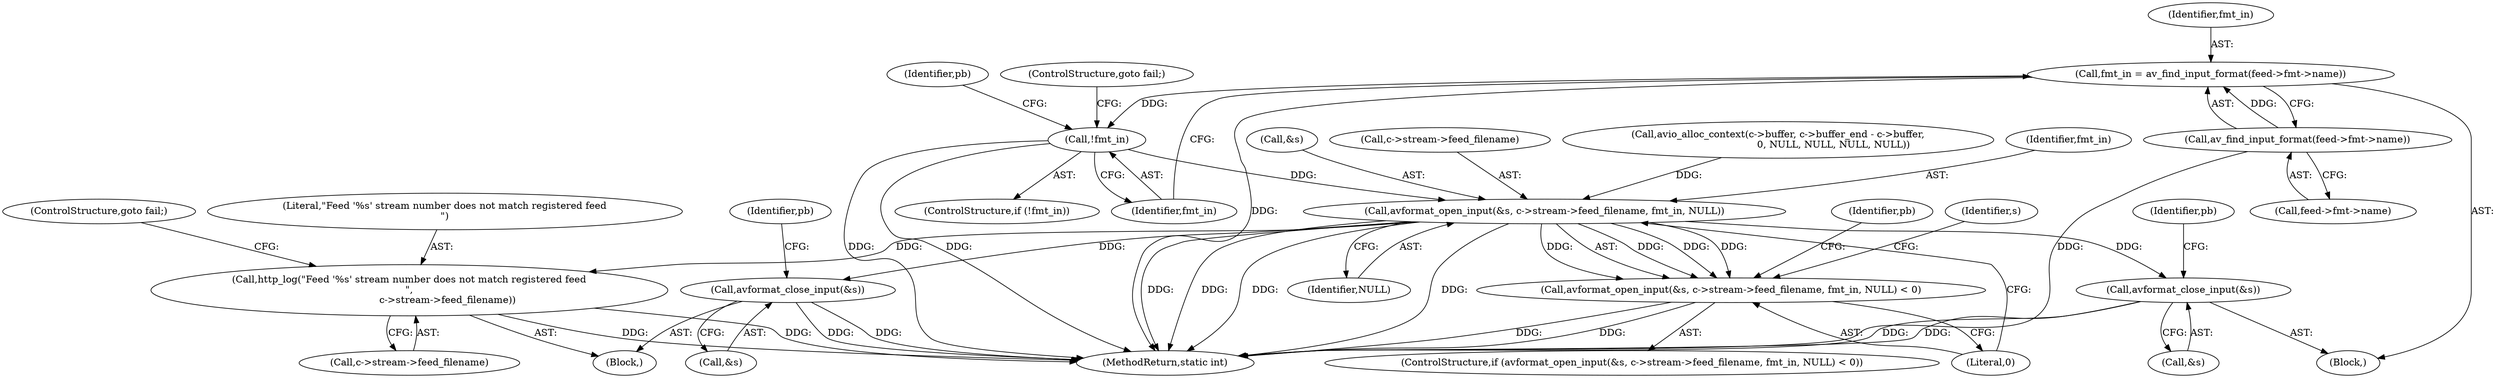 digraph "0_FFmpeg_a5d25faa3f4b18dac737fdb35d0dd68eb0dc2156@pointer" {
"1000527" [label="(Call,fmt_in = av_find_input_format(feed->fmt->name))"];
"1000529" [label="(Call,av_find_input_format(feed->fmt->name))"];
"1000536" [label="(Call,!fmt_in)"];
"1000573" [label="(Call,avformat_open_input(&s, c->stream->feed_filename, fmt_in, NULL))"];
"1000572" [label="(Call,avformat_open_input(&s, c->stream->feed_filename, fmt_in, NULL) < 0)"];
"1000598" [label="(Call,avformat_close_input(&s))"];
"1000604" [label="(Call,http_log(\"Feed '%s' stream number does not match registered feed\n\",\n                         c->stream->feed_filename))"];
"1000654" [label="(Call,avformat_close_input(&s))"];
"1000655" [label="(Call,&s)"];
"1000541" [label="(Call,avio_alloc_context(c->buffer, c->buffer_end - c->buffer,\n                                    0, NULL, NULL, NULL, NULL))"];
"1000597" [label="(Block,)"];
"1000592" [label="(Identifier,s)"];
"1000603" [label="(Identifier,pb)"];
"1000536" [label="(Call,!fmt_in)"];
"1000598" [label="(Call,avformat_close_input(&s))"];
"1000587" [label="(Identifier,pb)"];
"1000529" [label="(Call,av_find_input_format(feed->fmt->name))"];
"1000571" [label="(ControlStructure,if (avformat_open_input(&s, c->stream->feed_filename, fmt_in, NULL) < 0))"];
"1000659" [label="(Identifier,pb)"];
"1000654" [label="(Call,avformat_close_input(&s))"];
"1000527" [label="(Call,fmt_in = av_find_input_format(feed->fmt->name))"];
"1000573" [label="(Call,avformat_open_input(&s, c->stream->feed_filename, fmt_in, NULL))"];
"1000540" [label="(Identifier,pb)"];
"1000581" [label="(Identifier,fmt_in)"];
"1000599" [label="(Call,&s)"];
"1000605" [label="(Literal,\"Feed '%s' stream number does not match registered feed\n\")"];
"1000537" [label="(Identifier,fmt_in)"];
"1000538" [label="(ControlStructure,goto fail;)"];
"1000606" [label="(Call,c->stream->feed_filename)"];
"1000574" [label="(Call,&s)"];
"1000718" [label="(MethodReturn,static int)"];
"1000515" [label="(Block,)"];
"1000576" [label="(Call,c->stream->feed_filename)"];
"1000528" [label="(Identifier,fmt_in)"];
"1000604" [label="(Call,http_log(\"Feed '%s' stream number does not match registered feed\n\",\n                         c->stream->feed_filename))"];
"1000535" [label="(ControlStructure,if (!fmt_in))"];
"1000583" [label="(Literal,0)"];
"1000611" [label="(ControlStructure,goto fail;)"];
"1000582" [label="(Identifier,NULL)"];
"1000572" [label="(Call,avformat_open_input(&s, c->stream->feed_filename, fmt_in, NULL) < 0)"];
"1000530" [label="(Call,feed->fmt->name)"];
"1000527" -> "1000515"  [label="AST: "];
"1000527" -> "1000529"  [label="CFG: "];
"1000528" -> "1000527"  [label="AST: "];
"1000529" -> "1000527"  [label="AST: "];
"1000537" -> "1000527"  [label="CFG: "];
"1000527" -> "1000718"  [label="DDG: "];
"1000529" -> "1000527"  [label="DDG: "];
"1000527" -> "1000536"  [label="DDG: "];
"1000529" -> "1000530"  [label="CFG: "];
"1000530" -> "1000529"  [label="AST: "];
"1000529" -> "1000718"  [label="DDG: "];
"1000536" -> "1000535"  [label="AST: "];
"1000536" -> "1000537"  [label="CFG: "];
"1000537" -> "1000536"  [label="AST: "];
"1000538" -> "1000536"  [label="CFG: "];
"1000540" -> "1000536"  [label="CFG: "];
"1000536" -> "1000718"  [label="DDG: "];
"1000536" -> "1000718"  [label="DDG: "];
"1000536" -> "1000573"  [label="DDG: "];
"1000573" -> "1000572"  [label="AST: "];
"1000573" -> "1000582"  [label="CFG: "];
"1000574" -> "1000573"  [label="AST: "];
"1000576" -> "1000573"  [label="AST: "];
"1000581" -> "1000573"  [label="AST: "];
"1000582" -> "1000573"  [label="AST: "];
"1000583" -> "1000573"  [label="CFG: "];
"1000573" -> "1000718"  [label="DDG: "];
"1000573" -> "1000718"  [label="DDG: "];
"1000573" -> "1000718"  [label="DDG: "];
"1000573" -> "1000718"  [label="DDG: "];
"1000573" -> "1000572"  [label="DDG: "];
"1000573" -> "1000572"  [label="DDG: "];
"1000573" -> "1000572"  [label="DDG: "];
"1000573" -> "1000572"  [label="DDG: "];
"1000541" -> "1000573"  [label="DDG: "];
"1000573" -> "1000598"  [label="DDG: "];
"1000573" -> "1000604"  [label="DDG: "];
"1000573" -> "1000654"  [label="DDG: "];
"1000572" -> "1000571"  [label="AST: "];
"1000572" -> "1000583"  [label="CFG: "];
"1000583" -> "1000572"  [label="AST: "];
"1000587" -> "1000572"  [label="CFG: "];
"1000592" -> "1000572"  [label="CFG: "];
"1000572" -> "1000718"  [label="DDG: "];
"1000572" -> "1000718"  [label="DDG: "];
"1000598" -> "1000597"  [label="AST: "];
"1000598" -> "1000599"  [label="CFG: "];
"1000599" -> "1000598"  [label="AST: "];
"1000603" -> "1000598"  [label="CFG: "];
"1000598" -> "1000718"  [label="DDG: "];
"1000598" -> "1000718"  [label="DDG: "];
"1000604" -> "1000597"  [label="AST: "];
"1000604" -> "1000606"  [label="CFG: "];
"1000605" -> "1000604"  [label="AST: "];
"1000606" -> "1000604"  [label="AST: "];
"1000611" -> "1000604"  [label="CFG: "];
"1000604" -> "1000718"  [label="DDG: "];
"1000604" -> "1000718"  [label="DDG: "];
"1000654" -> "1000515"  [label="AST: "];
"1000654" -> "1000655"  [label="CFG: "];
"1000655" -> "1000654"  [label="AST: "];
"1000659" -> "1000654"  [label="CFG: "];
"1000654" -> "1000718"  [label="DDG: "];
"1000654" -> "1000718"  [label="DDG: "];
}
